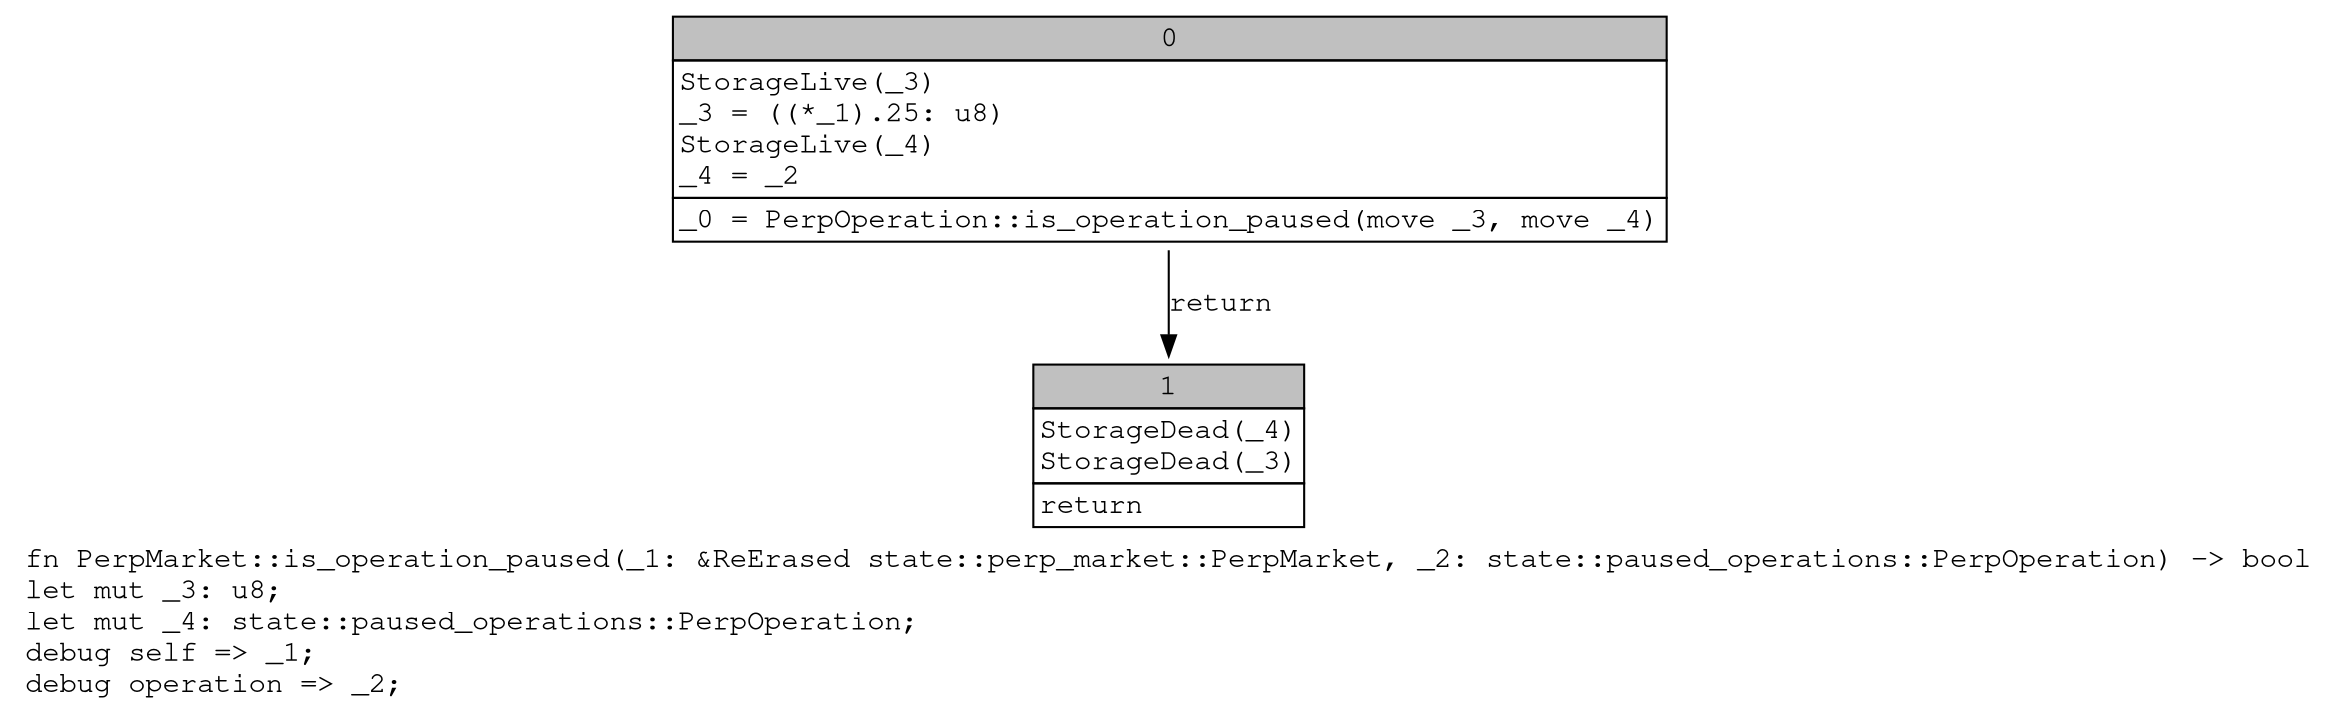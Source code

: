 digraph Mir_0_3791 {
    graph [fontname="Courier, monospace"];
    node [fontname="Courier, monospace"];
    edge [fontname="Courier, monospace"];
    label=<fn PerpMarket::is_operation_paused(_1: &amp;ReErased state::perp_market::PerpMarket, _2: state::paused_operations::PerpOperation) -&gt; bool<br align="left"/>let mut _3: u8;<br align="left"/>let mut _4: state::paused_operations::PerpOperation;<br align="left"/>debug self =&gt; _1;<br align="left"/>debug operation =&gt; _2;<br align="left"/>>;
    bb0__0_3791 [shape="none", label=<<table border="0" cellborder="1" cellspacing="0"><tr><td bgcolor="gray" align="center" colspan="1">0</td></tr><tr><td align="left" balign="left">StorageLive(_3)<br/>_3 = ((*_1).25: u8)<br/>StorageLive(_4)<br/>_4 = _2<br/></td></tr><tr><td align="left">_0 = PerpOperation::is_operation_paused(move _3, move _4)</td></tr></table>>];
    bb1__0_3791 [shape="none", label=<<table border="0" cellborder="1" cellspacing="0"><tr><td bgcolor="gray" align="center" colspan="1">1</td></tr><tr><td align="left" balign="left">StorageDead(_4)<br/>StorageDead(_3)<br/></td></tr><tr><td align="left">return</td></tr></table>>];
    bb0__0_3791 -> bb1__0_3791 [label="return"];
}
